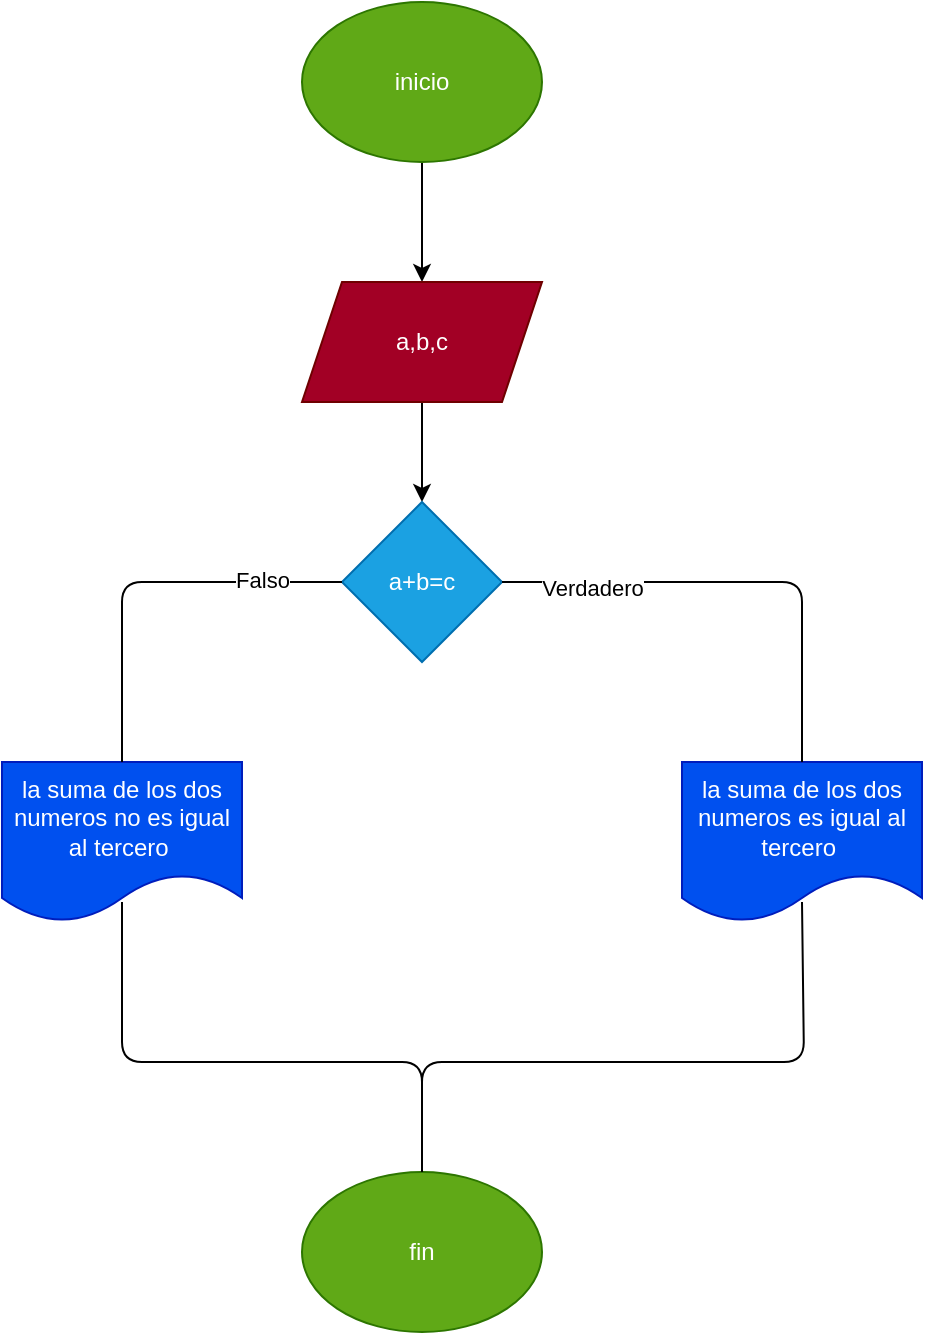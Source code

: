 <mxfile>
    <diagram id="wfAoaa3Woc7M06W1O5Ha" name="Página-1">
        <mxGraphModel dx="662" dy="411" grid="1" gridSize="10" guides="1" tooltips="1" connect="1" arrows="1" fold="1" page="1" pageScale="1" pageWidth="827" pageHeight="1169" math="0" shadow="0">
            <root>
                <mxCell id="0"/>
                <mxCell id="1" parent="0"/>
                <mxCell id="4" value="" style="edgeStyle=none;html=1;" edge="1" parent="1" source="2" target="3">
                    <mxGeometry relative="1" as="geometry"/>
                </mxCell>
                <mxCell id="2" value="inicio" style="ellipse;whiteSpace=wrap;html=1;fillColor=#60a917;fontColor=#ffffff;strokeColor=#2D7600;" vertex="1" parent="1">
                    <mxGeometry x="320" width="120" height="80" as="geometry"/>
                </mxCell>
                <mxCell id="6" value="" style="edgeStyle=none;html=1;" edge="1" parent="1" source="3" target="5">
                    <mxGeometry relative="1" as="geometry"/>
                </mxCell>
                <mxCell id="3" value="a,b,c" style="shape=parallelogram;perimeter=parallelogramPerimeter;whiteSpace=wrap;html=1;fixedSize=1;fillColor=#a20025;fontColor=#ffffff;strokeColor=#6F0000;" vertex="1" parent="1">
                    <mxGeometry x="320" y="140" width="120" height="60" as="geometry"/>
                </mxCell>
                <mxCell id="5" value="a+b=c" style="rhombus;whiteSpace=wrap;html=1;fillColor=#1ba1e2;fontColor=#ffffff;strokeColor=#006EAF;" vertex="1" parent="1">
                    <mxGeometry x="340" y="250" width="80" height="80" as="geometry"/>
                </mxCell>
                <mxCell id="9" value="la suma de los dos numeros es igual al tercero&amp;nbsp;" style="shape=document;whiteSpace=wrap;html=1;boundedLbl=1;fillColor=#0050ef;fontColor=#ffffff;strokeColor=#001DBC;" vertex="1" parent="1">
                    <mxGeometry x="510" y="380" width="120" height="80" as="geometry"/>
                </mxCell>
                <mxCell id="10" value="la suma de los dos numeros no es igual al tercero&amp;nbsp;" style="shape=document;whiteSpace=wrap;html=1;boundedLbl=1;fillColor=#0050ef;fontColor=#ffffff;strokeColor=#001DBC;" vertex="1" parent="1">
                    <mxGeometry x="170" y="380" width="120" height="80" as="geometry"/>
                </mxCell>
                <mxCell id="11" value="" style="endArrow=none;html=1;entryX=1;entryY=0.5;entryDx=0;entryDy=0;exitX=0.5;exitY=0;exitDx=0;exitDy=0;" edge="1" parent="1" source="9" target="5">
                    <mxGeometry width="50" height="50" relative="1" as="geometry">
                        <mxPoint x="410" y="420" as="sourcePoint"/>
                        <mxPoint x="460" y="370" as="targetPoint"/>
                        <Array as="points">
                            <mxPoint x="570" y="290"/>
                        </Array>
                    </mxGeometry>
                </mxCell>
                <mxCell id="14" value="Verdadero" style="edgeLabel;html=1;align=center;verticalAlign=middle;resizable=0;points=[];" vertex="1" connectable="0" parent="11">
                    <mxGeometry x="0.625" y="3" relative="1" as="geometry">
                        <mxPoint as="offset"/>
                    </mxGeometry>
                </mxCell>
                <mxCell id="12" value="" style="endArrow=none;html=1;entryX=0;entryY=0.5;entryDx=0;entryDy=0;exitX=0.5;exitY=0;exitDx=0;exitDy=0;" edge="1" parent="1" source="10" target="5">
                    <mxGeometry width="50" height="50" relative="1" as="geometry">
                        <mxPoint x="410" y="420" as="sourcePoint"/>
                        <mxPoint x="460" y="370" as="targetPoint"/>
                        <Array as="points">
                            <mxPoint x="230" y="290"/>
                        </Array>
                    </mxGeometry>
                </mxCell>
                <mxCell id="13" value="Falso" style="edgeLabel;html=1;align=center;verticalAlign=middle;resizable=0;points=[];" vertex="1" connectable="0" parent="12">
                    <mxGeometry x="0.6" y="1" relative="1" as="geometry">
                        <mxPoint as="offset"/>
                    </mxGeometry>
                </mxCell>
                <mxCell id="15" value="fin" style="ellipse;whiteSpace=wrap;html=1;fillColor=#60a917;fontColor=#ffffff;strokeColor=#2D7600;" vertex="1" parent="1">
                    <mxGeometry x="320" y="585" width="120" height="80" as="geometry"/>
                </mxCell>
                <mxCell id="16" value="" style="endArrow=none;html=1;entryX=0.5;entryY=0.875;entryDx=0;entryDy=0;entryPerimeter=0;exitX=0.5;exitY=0;exitDx=0;exitDy=0;" edge="1" parent="1" source="15" target="10">
                    <mxGeometry width="50" height="50" relative="1" as="geometry">
                        <mxPoint x="380" y="550" as="sourcePoint"/>
                        <mxPoint x="430" y="500" as="targetPoint"/>
                        <Array as="points">
                            <mxPoint x="380" y="530"/>
                            <mxPoint x="230" y="530"/>
                        </Array>
                    </mxGeometry>
                </mxCell>
                <mxCell id="17" value="" style="endArrow=none;html=1;exitX=0.5;exitY=0;exitDx=0;exitDy=0;" edge="1" parent="1" source="15">
                    <mxGeometry width="50" height="50" relative="1" as="geometry">
                        <mxPoint x="380" y="550" as="sourcePoint"/>
                        <mxPoint x="570" y="450" as="targetPoint"/>
                        <Array as="points">
                            <mxPoint x="380" y="530"/>
                            <mxPoint x="571" y="530"/>
                        </Array>
                    </mxGeometry>
                </mxCell>
            </root>
        </mxGraphModel>
    </diagram>
</mxfile>